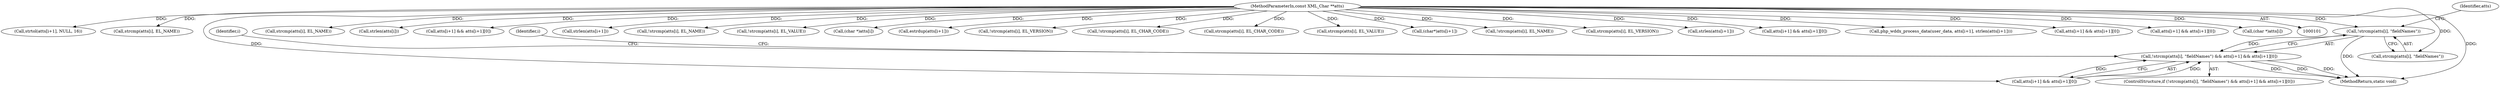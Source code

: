 digraph "0_php-src_c4cca4c20e75359c9a13a1f9a36cb7b4e9601d29?w=1@API" {
"1000619" [label="(Call,!strcmp(atts[i], \"fieldNames\"))"];
"1000104" [label="(MethodParameterIn,const XML_Char **atts)"];
"1000618" [label="(Call,!strcmp(atts[i], \"fieldNames\") && atts[i+1] && atts[i+1][0])"];
"1000284" [label="(Call,strtol(atts[i+1], NULL, 16))"];
"1000779" [label="(Call,strcmp(atts[i], EL_NAME))"];
"1000625" [label="(Call,atts[i+1] && atts[i+1][0])"];
"1000620" [label="(Call,strcmp(atts[i], \"fieldNames\"))"];
"1000545" [label="(Call,strcmp(atts[i], EL_NAME))"];
"1000654" [label="(Call,strlen(atts[i]))"];
"1000784" [label="(Call,atts[i+1] && atts[i+1][0])"];
"1000893" [label="(MethodReturn,static void)"];
"1000416" [label="(Call,strlen(atts[i+1]))"];
"1000627" [label="(Identifier,atts)"];
"1000778" [label="(Call,!strcmp(atts[i], EL_NAME))"];
"1000361" [label="(Call,!strcmp(atts[i], EL_VALUE))"];
"1000660" [label="(Call,(char *)atts[i])"];
"1000576" [label="(Call,estrdup(atts[i+1]))"];
"1000133" [label="(Call,!strcmp(atts[i], EL_VERSION))"];
"1000256" [label="(Call,!strcmp(atts[i], EL_CHAR_CODE))"];
"1000257" [label="(Call,strcmp(atts[i], EL_CHAR_CODE))"];
"1000362" [label="(Call,strcmp(atts[i], EL_VALUE))"];
"1000822" [label="(Call,(char*)atts[i+1])"];
"1000617" [label="(ControlStructure,if (!strcmp(atts[i], \"fieldNames\") && atts[i+1] && atts[i+1][0]))"];
"1000544" [label="(Call,!strcmp(atts[i], EL_NAME))"];
"1000615" [label="(Identifier,i)"];
"1000645" [label="(Identifier,i)"];
"1000134" [label="(Call,strcmp(atts[i], EL_VERSION))"];
"1000830" [label="(Call,strlen(atts[i+1]))"];
"1000367" [label="(Call,atts[i+1] && atts[i+1][0])"];
"1000409" [label="(Call,php_wddx_process_data(user_data, atts[i+1], strlen(atts[i+1])))"];
"1000262" [label="(Call,atts[i+1] && atts[i+1][0])"];
"1000619" [label="(Call,!strcmp(atts[i], \"fieldNames\"))"];
"1000104" [label="(MethodParameterIn,const XML_Char **atts)"];
"1000618" [label="(Call,!strcmp(atts[i], \"fieldNames\") && atts[i+1] && atts[i+1][0])"];
"1000550" [label="(Call,atts[i+1] && atts[i+1][0])"];
"1000649" [label="(Call,(char *)atts[i])"];
"1000619" -> "1000618"  [label="AST: "];
"1000619" -> "1000620"  [label="CFG: "];
"1000620" -> "1000619"  [label="AST: "];
"1000627" -> "1000619"  [label="CFG: "];
"1000618" -> "1000619"  [label="CFG: "];
"1000619" -> "1000893"  [label="DDG: "];
"1000619" -> "1000618"  [label="DDG: "];
"1000104" -> "1000619"  [label="DDG: "];
"1000104" -> "1000101"  [label="AST: "];
"1000104" -> "1000893"  [label="DDG: "];
"1000104" -> "1000133"  [label="DDG: "];
"1000104" -> "1000134"  [label="DDG: "];
"1000104" -> "1000256"  [label="DDG: "];
"1000104" -> "1000257"  [label="DDG: "];
"1000104" -> "1000262"  [label="DDG: "];
"1000104" -> "1000284"  [label="DDG: "];
"1000104" -> "1000361"  [label="DDG: "];
"1000104" -> "1000362"  [label="DDG: "];
"1000104" -> "1000367"  [label="DDG: "];
"1000104" -> "1000409"  [label="DDG: "];
"1000104" -> "1000416"  [label="DDG: "];
"1000104" -> "1000544"  [label="DDG: "];
"1000104" -> "1000545"  [label="DDG: "];
"1000104" -> "1000550"  [label="DDG: "];
"1000104" -> "1000576"  [label="DDG: "];
"1000104" -> "1000620"  [label="DDG: "];
"1000104" -> "1000625"  [label="DDG: "];
"1000104" -> "1000649"  [label="DDG: "];
"1000104" -> "1000654"  [label="DDG: "];
"1000104" -> "1000660"  [label="DDG: "];
"1000104" -> "1000778"  [label="DDG: "];
"1000104" -> "1000779"  [label="DDG: "];
"1000104" -> "1000784"  [label="DDG: "];
"1000104" -> "1000822"  [label="DDG: "];
"1000104" -> "1000830"  [label="DDG: "];
"1000618" -> "1000617"  [label="AST: "];
"1000618" -> "1000625"  [label="CFG: "];
"1000625" -> "1000618"  [label="AST: "];
"1000645" -> "1000618"  [label="CFG: "];
"1000615" -> "1000618"  [label="CFG: "];
"1000618" -> "1000893"  [label="DDG: "];
"1000618" -> "1000893"  [label="DDG: "];
"1000618" -> "1000893"  [label="DDG: "];
"1000625" -> "1000618"  [label="DDG: "];
"1000625" -> "1000618"  [label="DDG: "];
}
